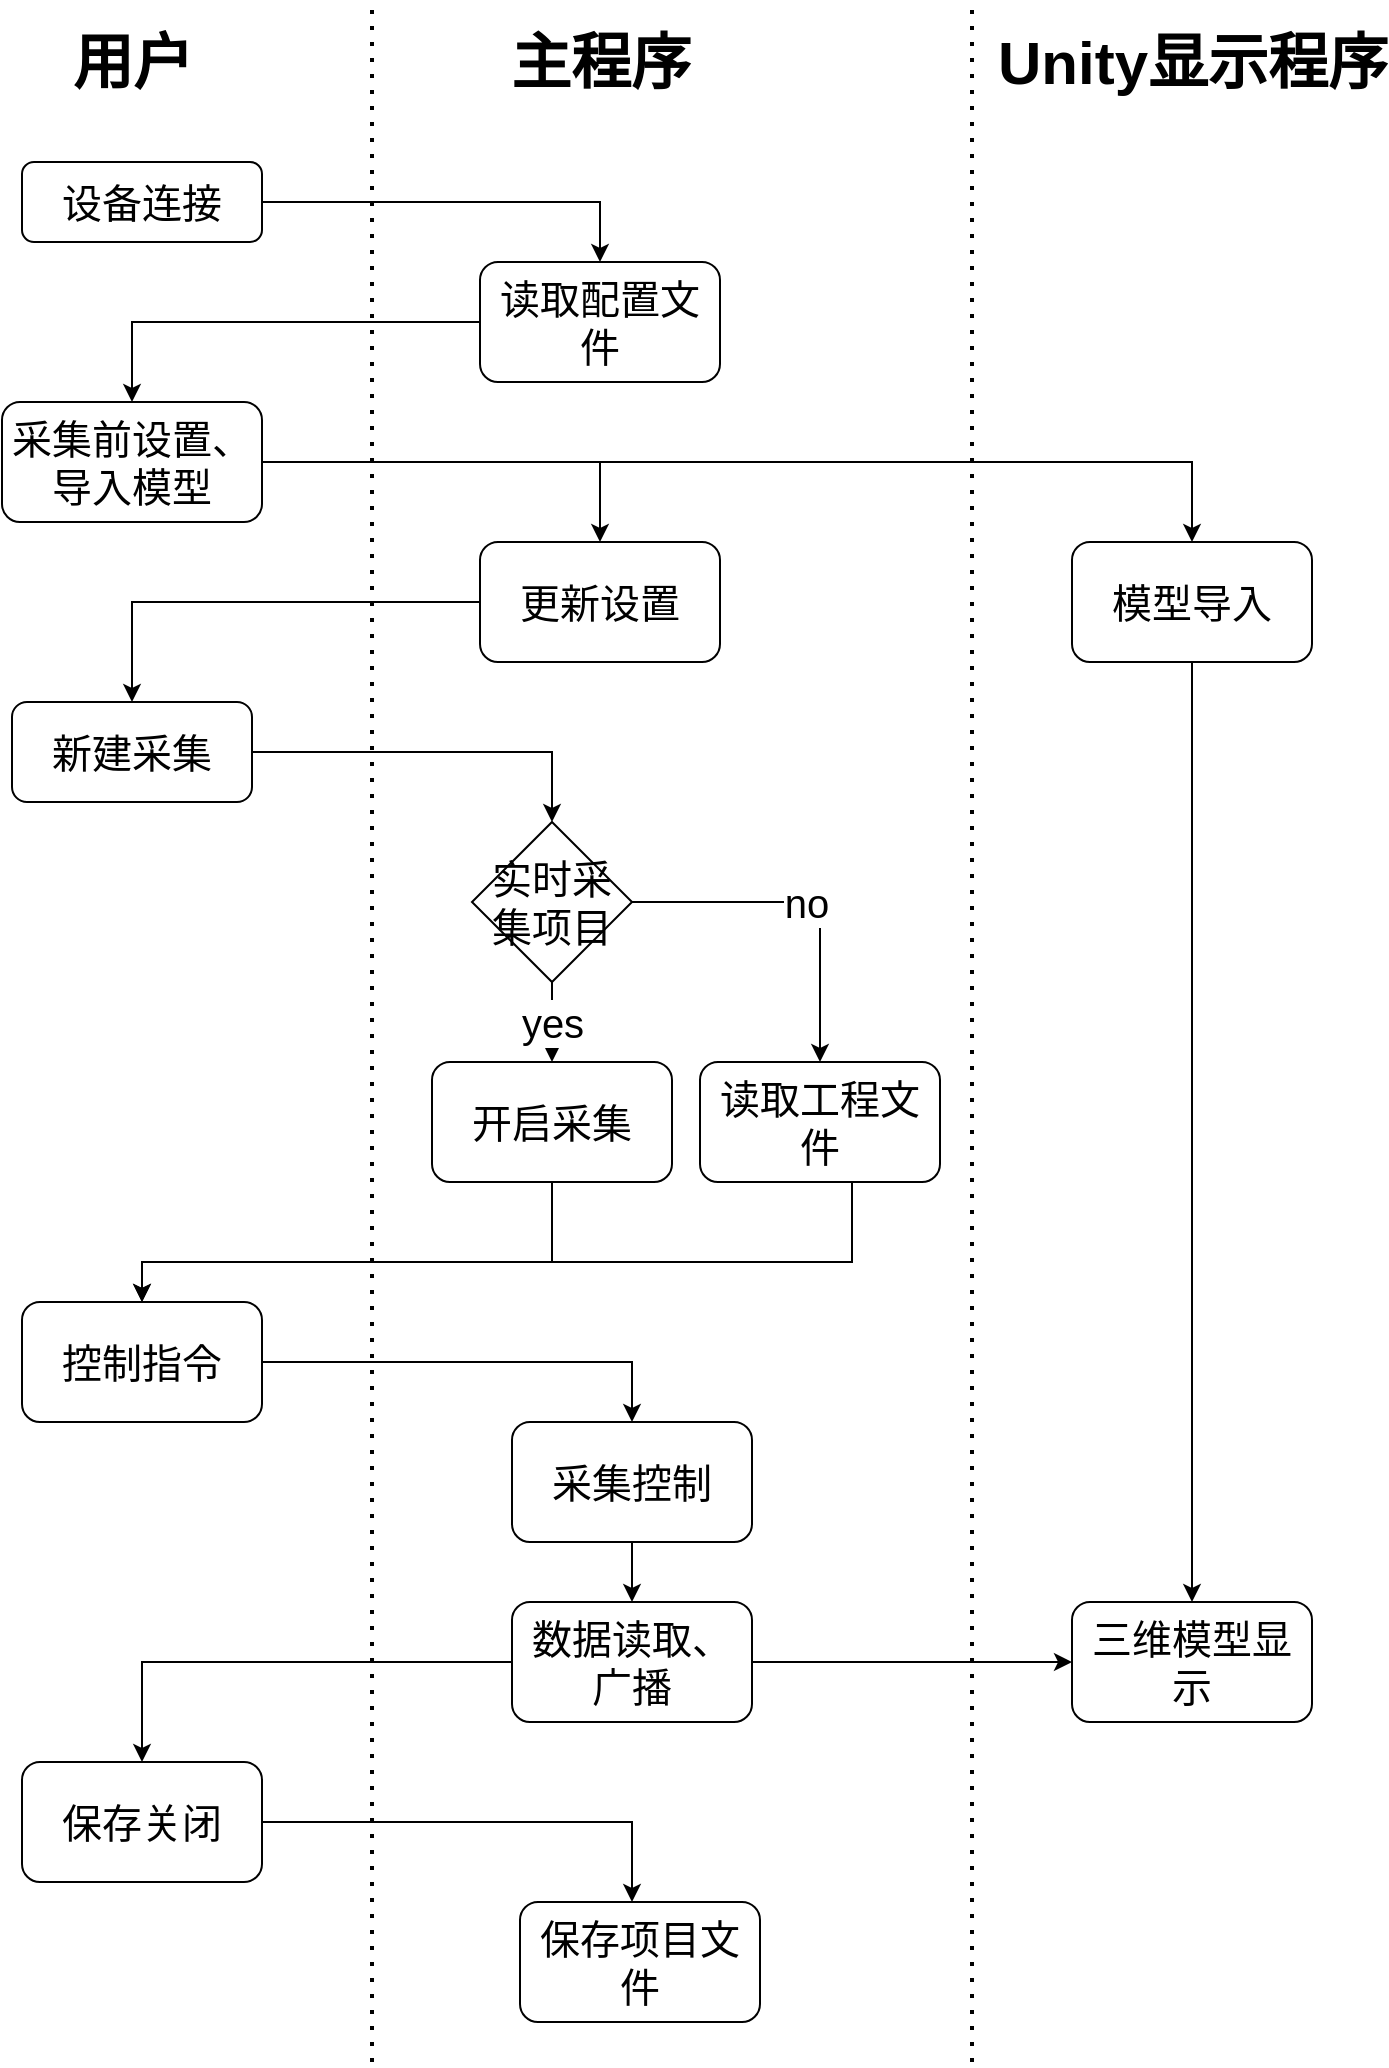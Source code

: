 <mxfile version="18.0.4" type="github">
  <diagram id="C5RBs43oDa-KdzZeNtuy" name="Page-1">
    <mxGraphModel dx="1673" dy="2207" grid="1" gridSize="10" guides="1" tooltips="1" connect="1" arrows="1" fold="1" page="1" pageScale="1" pageWidth="827" pageHeight="1169" math="0" shadow="0">
      <root>
        <mxCell id="WIyWlLk6GJQsqaUBKTNV-0" />
        <mxCell id="WIyWlLk6GJQsqaUBKTNV-1" parent="WIyWlLk6GJQsqaUBKTNV-0" />
        <mxCell id="1izGnlHlUsiMyWZC1tlC-4" style="edgeStyle=orthogonalEdgeStyle;rounded=0;orthogonalLoop=1;jettySize=auto;html=1;entryX=0.5;entryY=0;entryDx=0;entryDy=0;fontSize=20;" edge="1" parent="WIyWlLk6GJQsqaUBKTNV-1" source="WIyWlLk6GJQsqaUBKTNV-3" target="1izGnlHlUsiMyWZC1tlC-2">
          <mxGeometry relative="1" as="geometry">
            <mxPoint x="460" y="130" as="targetPoint" />
          </mxGeometry>
        </mxCell>
        <mxCell id="WIyWlLk6GJQsqaUBKTNV-3" value="设备连接" style="rounded=1;whiteSpace=wrap;html=1;fontSize=20;glass=0;strokeWidth=1;shadow=0;" parent="WIyWlLk6GJQsqaUBKTNV-1" vertex="1">
          <mxGeometry x="165" y="60" width="120" height="40" as="geometry" />
        </mxCell>
        <mxCell id="1izGnlHlUsiMyWZC1tlC-20" style="edgeStyle=orthogonalEdgeStyle;rounded=0;orthogonalLoop=1;jettySize=auto;html=1;entryX=0.5;entryY=0;entryDx=0;entryDy=0;fontSize=20;" edge="1" parent="WIyWlLk6GJQsqaUBKTNV-1" source="1izGnlHlUsiMyWZC1tlC-2" target="1izGnlHlUsiMyWZC1tlC-17">
          <mxGeometry relative="1" as="geometry" />
        </mxCell>
        <mxCell id="1izGnlHlUsiMyWZC1tlC-2" value="读取配置文件" style="rounded=1;whiteSpace=wrap;html=1;fontSize=20;" vertex="1" parent="WIyWlLk6GJQsqaUBKTNV-1">
          <mxGeometry x="394" y="110" width="120" height="60" as="geometry" />
        </mxCell>
        <mxCell id="1izGnlHlUsiMyWZC1tlC-11" value="no" style="edgeStyle=orthogonalEdgeStyle;rounded=0;orthogonalLoop=1;jettySize=auto;html=1;exitX=1;exitY=0.5;exitDx=0;exitDy=0;entryX=0.5;entryY=0;entryDx=0;entryDy=0;fontSize=20;" edge="1" parent="WIyWlLk6GJQsqaUBKTNV-1" source="1izGnlHlUsiMyWZC1tlC-7" target="1izGnlHlUsiMyWZC1tlC-9">
          <mxGeometry relative="1" as="geometry" />
        </mxCell>
        <mxCell id="1izGnlHlUsiMyWZC1tlC-12" value="yes" style="edgeStyle=orthogonalEdgeStyle;rounded=0;orthogonalLoop=1;jettySize=auto;html=1;exitX=0.5;exitY=1;exitDx=0;exitDy=0;entryX=0.5;entryY=0;entryDx=0;entryDy=0;fontSize=20;" edge="1" parent="WIyWlLk6GJQsqaUBKTNV-1" source="1izGnlHlUsiMyWZC1tlC-7" target="1izGnlHlUsiMyWZC1tlC-13">
          <mxGeometry relative="1" as="geometry">
            <mxPoint x="460" y="440" as="targetPoint" />
          </mxGeometry>
        </mxCell>
        <mxCell id="1izGnlHlUsiMyWZC1tlC-7" value="实时采集项目" style="rhombus;whiteSpace=wrap;html=1;fontSize=20;" vertex="1" parent="WIyWlLk6GJQsqaUBKTNV-1">
          <mxGeometry x="390" y="390" width="80" height="80" as="geometry" />
        </mxCell>
        <mxCell id="1izGnlHlUsiMyWZC1tlC-51" style="edgeStyle=orthogonalEdgeStyle;rounded=0;orthogonalLoop=1;jettySize=auto;html=1;entryX=0.5;entryY=0;entryDx=0;entryDy=0;fontSize=20;" edge="1" parent="WIyWlLk6GJQsqaUBKTNV-1" source="1izGnlHlUsiMyWZC1tlC-9" target="1izGnlHlUsiMyWZC1tlC-40">
          <mxGeometry relative="1" as="geometry">
            <Array as="points">
              <mxPoint x="580" y="610" />
              <mxPoint x="225" y="610" />
            </Array>
          </mxGeometry>
        </mxCell>
        <mxCell id="1izGnlHlUsiMyWZC1tlC-9" value="读取工程文件" style="rounded=1;whiteSpace=wrap;html=1;fontSize=20;" vertex="1" parent="WIyWlLk6GJQsqaUBKTNV-1">
          <mxGeometry x="504" y="510" width="120" height="60" as="geometry" />
        </mxCell>
        <mxCell id="1izGnlHlUsiMyWZC1tlC-26" style="edgeStyle=orthogonalEdgeStyle;rounded=0;orthogonalLoop=1;jettySize=auto;html=1;entryX=0.5;entryY=0;entryDx=0;entryDy=0;fontSize=20;" edge="1" parent="WIyWlLk6GJQsqaUBKTNV-1" source="1izGnlHlUsiMyWZC1tlC-13" target="1izGnlHlUsiMyWZC1tlC-40">
          <mxGeometry relative="1" as="geometry">
            <mxPoint x="500" y="570" as="targetPoint" />
            <Array as="points">
              <mxPoint x="430" y="610" />
              <mxPoint x="225" y="610" />
            </Array>
          </mxGeometry>
        </mxCell>
        <mxCell id="1izGnlHlUsiMyWZC1tlC-13" value="开启采集" style="rounded=1;whiteSpace=wrap;html=1;fontSize=20;" vertex="1" parent="WIyWlLk6GJQsqaUBKTNV-1">
          <mxGeometry x="370" y="510" width="120" height="60" as="geometry" />
        </mxCell>
        <mxCell id="1izGnlHlUsiMyWZC1tlC-16" style="edgeStyle=orthogonalEdgeStyle;rounded=0;orthogonalLoop=1;jettySize=auto;html=1;entryX=0.5;entryY=0;entryDx=0;entryDy=0;fontSize=20;" edge="1" parent="WIyWlLk6GJQsqaUBKTNV-1" source="1izGnlHlUsiMyWZC1tlC-14" target="1izGnlHlUsiMyWZC1tlC-7">
          <mxGeometry relative="1" as="geometry" />
        </mxCell>
        <mxCell id="1izGnlHlUsiMyWZC1tlC-14" value="新建采集" style="rounded=1;whiteSpace=wrap;html=1;fontSize=20;" vertex="1" parent="WIyWlLk6GJQsqaUBKTNV-1">
          <mxGeometry x="160" y="330" width="120" height="50" as="geometry" />
        </mxCell>
        <mxCell id="1izGnlHlUsiMyWZC1tlC-22" style="edgeStyle=orthogonalEdgeStyle;rounded=0;orthogonalLoop=1;jettySize=auto;html=1;exitX=1;exitY=0.5;exitDx=0;exitDy=0;entryX=0.5;entryY=0;entryDx=0;entryDy=0;fontSize=20;" edge="1" parent="WIyWlLk6GJQsqaUBKTNV-1" source="1izGnlHlUsiMyWZC1tlC-17" target="1izGnlHlUsiMyWZC1tlC-21">
          <mxGeometry relative="1" as="geometry" />
        </mxCell>
        <mxCell id="1izGnlHlUsiMyWZC1tlC-17" value="采集前设置、导入模型" style="rounded=1;whiteSpace=wrap;html=1;fontSize=20;" vertex="1" parent="WIyWlLk6GJQsqaUBKTNV-1">
          <mxGeometry x="155" y="180" width="130" height="60" as="geometry" />
        </mxCell>
        <mxCell id="1izGnlHlUsiMyWZC1tlC-23" style="edgeStyle=orthogonalEdgeStyle;rounded=0;orthogonalLoop=1;jettySize=auto;html=1;entryX=0.5;entryY=0;entryDx=0;entryDy=0;fontSize=20;" edge="1" parent="WIyWlLk6GJQsqaUBKTNV-1" source="1izGnlHlUsiMyWZC1tlC-21" target="1izGnlHlUsiMyWZC1tlC-14">
          <mxGeometry relative="1" as="geometry" />
        </mxCell>
        <mxCell id="1izGnlHlUsiMyWZC1tlC-21" value="更新设置" style="rounded=1;whiteSpace=wrap;html=1;fontSize=20;" vertex="1" parent="WIyWlLk6GJQsqaUBKTNV-1">
          <mxGeometry x="394" y="250" width="120" height="60" as="geometry" />
        </mxCell>
        <mxCell id="1izGnlHlUsiMyWZC1tlC-28" value="三维模型显示" style="rounded=1;whiteSpace=wrap;html=1;fontSize=20;" vertex="1" parent="WIyWlLk6GJQsqaUBKTNV-1">
          <mxGeometry x="690" y="780" width="120" height="60" as="geometry" />
        </mxCell>
        <mxCell id="1izGnlHlUsiMyWZC1tlC-39" style="edgeStyle=orthogonalEdgeStyle;rounded=0;orthogonalLoop=1;jettySize=auto;html=1;entryX=0.5;entryY=0;entryDx=0;entryDy=0;fontSize=20;" edge="1" parent="WIyWlLk6GJQsqaUBKTNV-1" source="1izGnlHlUsiMyWZC1tlC-30" target="1izGnlHlUsiMyWZC1tlC-28">
          <mxGeometry relative="1" as="geometry" />
        </mxCell>
        <mxCell id="1izGnlHlUsiMyWZC1tlC-30" value="模型导入" style="rounded=1;whiteSpace=wrap;html=1;fontSize=20;" vertex="1" parent="WIyWlLk6GJQsqaUBKTNV-1">
          <mxGeometry x="690" y="250" width="120" height="60" as="geometry" />
        </mxCell>
        <mxCell id="1izGnlHlUsiMyWZC1tlC-38" value="" style="endArrow=classic;html=1;rounded=0;entryX=0.5;entryY=0;entryDx=0;entryDy=0;fontSize=20;" edge="1" parent="WIyWlLk6GJQsqaUBKTNV-1" target="1izGnlHlUsiMyWZC1tlC-30">
          <mxGeometry width="50" height="50" relative="1" as="geometry">
            <mxPoint x="290" y="210" as="sourcePoint" />
            <mxPoint x="650" y="170" as="targetPoint" />
            <Array as="points">
              <mxPoint x="750" y="210" />
            </Array>
          </mxGeometry>
        </mxCell>
        <mxCell id="1izGnlHlUsiMyWZC1tlC-43" value="" style="edgeStyle=orthogonalEdgeStyle;rounded=0;orthogonalLoop=1;jettySize=auto;html=1;entryX=0.5;entryY=0;entryDx=0;entryDy=0;fontSize=20;" edge="1" parent="WIyWlLk6GJQsqaUBKTNV-1" source="1izGnlHlUsiMyWZC1tlC-40" target="1izGnlHlUsiMyWZC1tlC-42">
          <mxGeometry relative="1" as="geometry">
            <Array as="points">
              <mxPoint x="470" y="660" />
            </Array>
          </mxGeometry>
        </mxCell>
        <mxCell id="1izGnlHlUsiMyWZC1tlC-40" value="控制指令" style="rounded=1;whiteSpace=wrap;html=1;fontSize=20;" vertex="1" parent="WIyWlLk6GJQsqaUBKTNV-1">
          <mxGeometry x="165" y="630" width="120" height="60" as="geometry" />
        </mxCell>
        <mxCell id="1izGnlHlUsiMyWZC1tlC-52" style="edgeStyle=orthogonalEdgeStyle;rounded=0;orthogonalLoop=1;jettySize=auto;html=1;entryX=0.5;entryY=0;entryDx=0;entryDy=0;fontSize=20;" edge="1" parent="WIyWlLk6GJQsqaUBKTNV-1" source="1izGnlHlUsiMyWZC1tlC-42" target="1izGnlHlUsiMyWZC1tlC-49">
          <mxGeometry relative="1" as="geometry" />
        </mxCell>
        <mxCell id="1izGnlHlUsiMyWZC1tlC-42" value="采集控制" style="rounded=1;whiteSpace=wrap;html=1;fontSize=20;" vertex="1" parent="WIyWlLk6GJQsqaUBKTNV-1">
          <mxGeometry x="410" y="690" width="120" height="60" as="geometry" />
        </mxCell>
        <mxCell id="1izGnlHlUsiMyWZC1tlC-53" style="edgeStyle=orthogonalEdgeStyle;rounded=0;orthogonalLoop=1;jettySize=auto;html=1;entryX=0;entryY=0.5;entryDx=0;entryDy=0;fontSize=20;" edge="1" parent="WIyWlLk6GJQsqaUBKTNV-1" source="1izGnlHlUsiMyWZC1tlC-49" target="1izGnlHlUsiMyWZC1tlC-28">
          <mxGeometry relative="1" as="geometry" />
        </mxCell>
        <mxCell id="1izGnlHlUsiMyWZC1tlC-55" style="edgeStyle=orthogonalEdgeStyle;rounded=0;orthogonalLoop=1;jettySize=auto;html=1;entryX=0.5;entryY=0;entryDx=0;entryDy=0;fontSize=20;" edge="1" parent="WIyWlLk6GJQsqaUBKTNV-1" source="1izGnlHlUsiMyWZC1tlC-49" target="1izGnlHlUsiMyWZC1tlC-54">
          <mxGeometry relative="1" as="geometry" />
        </mxCell>
        <mxCell id="1izGnlHlUsiMyWZC1tlC-49" value="数据读取、广播" style="rounded=1;whiteSpace=wrap;html=1;fontSize=20;" vertex="1" parent="WIyWlLk6GJQsqaUBKTNV-1">
          <mxGeometry x="410" y="780" width="120" height="60" as="geometry" />
        </mxCell>
        <mxCell id="1izGnlHlUsiMyWZC1tlC-57" value="" style="edgeStyle=orthogonalEdgeStyle;rounded=0;orthogonalLoop=1;jettySize=auto;html=1;fontSize=20;" edge="1" parent="WIyWlLk6GJQsqaUBKTNV-1" source="1izGnlHlUsiMyWZC1tlC-54" target="1izGnlHlUsiMyWZC1tlC-56">
          <mxGeometry relative="1" as="geometry">
            <Array as="points">
              <mxPoint x="470" y="890" />
            </Array>
          </mxGeometry>
        </mxCell>
        <mxCell id="1izGnlHlUsiMyWZC1tlC-54" value="保存关闭" style="rounded=1;whiteSpace=wrap;html=1;fontSize=20;" vertex="1" parent="WIyWlLk6GJQsqaUBKTNV-1">
          <mxGeometry x="165" y="860" width="120" height="60" as="geometry" />
        </mxCell>
        <mxCell id="1izGnlHlUsiMyWZC1tlC-56" value="保存项目文件" style="rounded=1;whiteSpace=wrap;html=1;fontSize=20;" vertex="1" parent="WIyWlLk6GJQsqaUBKTNV-1">
          <mxGeometry x="414" y="930" width="120" height="60" as="geometry" />
        </mxCell>
        <mxCell id="1izGnlHlUsiMyWZC1tlC-59" value="用户" style="text;strokeColor=none;fillColor=none;html=1;fontSize=30;fontStyle=1;verticalAlign=middle;align=center;" vertex="1" parent="WIyWlLk6GJQsqaUBKTNV-1">
          <mxGeometry x="170" y="-10" width="100" height="40" as="geometry" />
        </mxCell>
        <mxCell id="1izGnlHlUsiMyWZC1tlC-60" value="主程序" style="text;strokeColor=none;fillColor=none;html=1;fontSize=30;fontStyle=1;verticalAlign=middle;align=center;" vertex="1" parent="WIyWlLk6GJQsqaUBKTNV-1">
          <mxGeometry x="404" y="-10" width="100" height="40" as="geometry" />
        </mxCell>
        <mxCell id="1izGnlHlUsiMyWZC1tlC-61" value="Unity显示程序" style="text;strokeColor=none;fillColor=none;html=1;fontSize=30;fontStyle=1;verticalAlign=middle;align=center;" vertex="1" parent="WIyWlLk6GJQsqaUBKTNV-1">
          <mxGeometry x="700" y="-10" width="100" height="40" as="geometry" />
        </mxCell>
        <mxCell id="1izGnlHlUsiMyWZC1tlC-63" value="" style="endArrow=none;dashed=1;html=1;dashPattern=1 3;strokeWidth=2;rounded=0;fontSize=30;" edge="1" parent="WIyWlLk6GJQsqaUBKTNV-1">
          <mxGeometry width="50" height="50" relative="1" as="geometry">
            <mxPoint x="340" y="1010" as="sourcePoint" />
            <mxPoint x="340" y="-20" as="targetPoint" />
          </mxGeometry>
        </mxCell>
        <mxCell id="1izGnlHlUsiMyWZC1tlC-64" value="" style="endArrow=none;dashed=1;html=1;dashPattern=1 3;strokeWidth=2;rounded=0;fontSize=30;" edge="1" parent="WIyWlLk6GJQsqaUBKTNV-1">
          <mxGeometry width="50" height="50" relative="1" as="geometry">
            <mxPoint x="640" y="1010" as="sourcePoint" />
            <mxPoint x="640" y="-20" as="targetPoint" />
          </mxGeometry>
        </mxCell>
      </root>
    </mxGraphModel>
  </diagram>
</mxfile>
